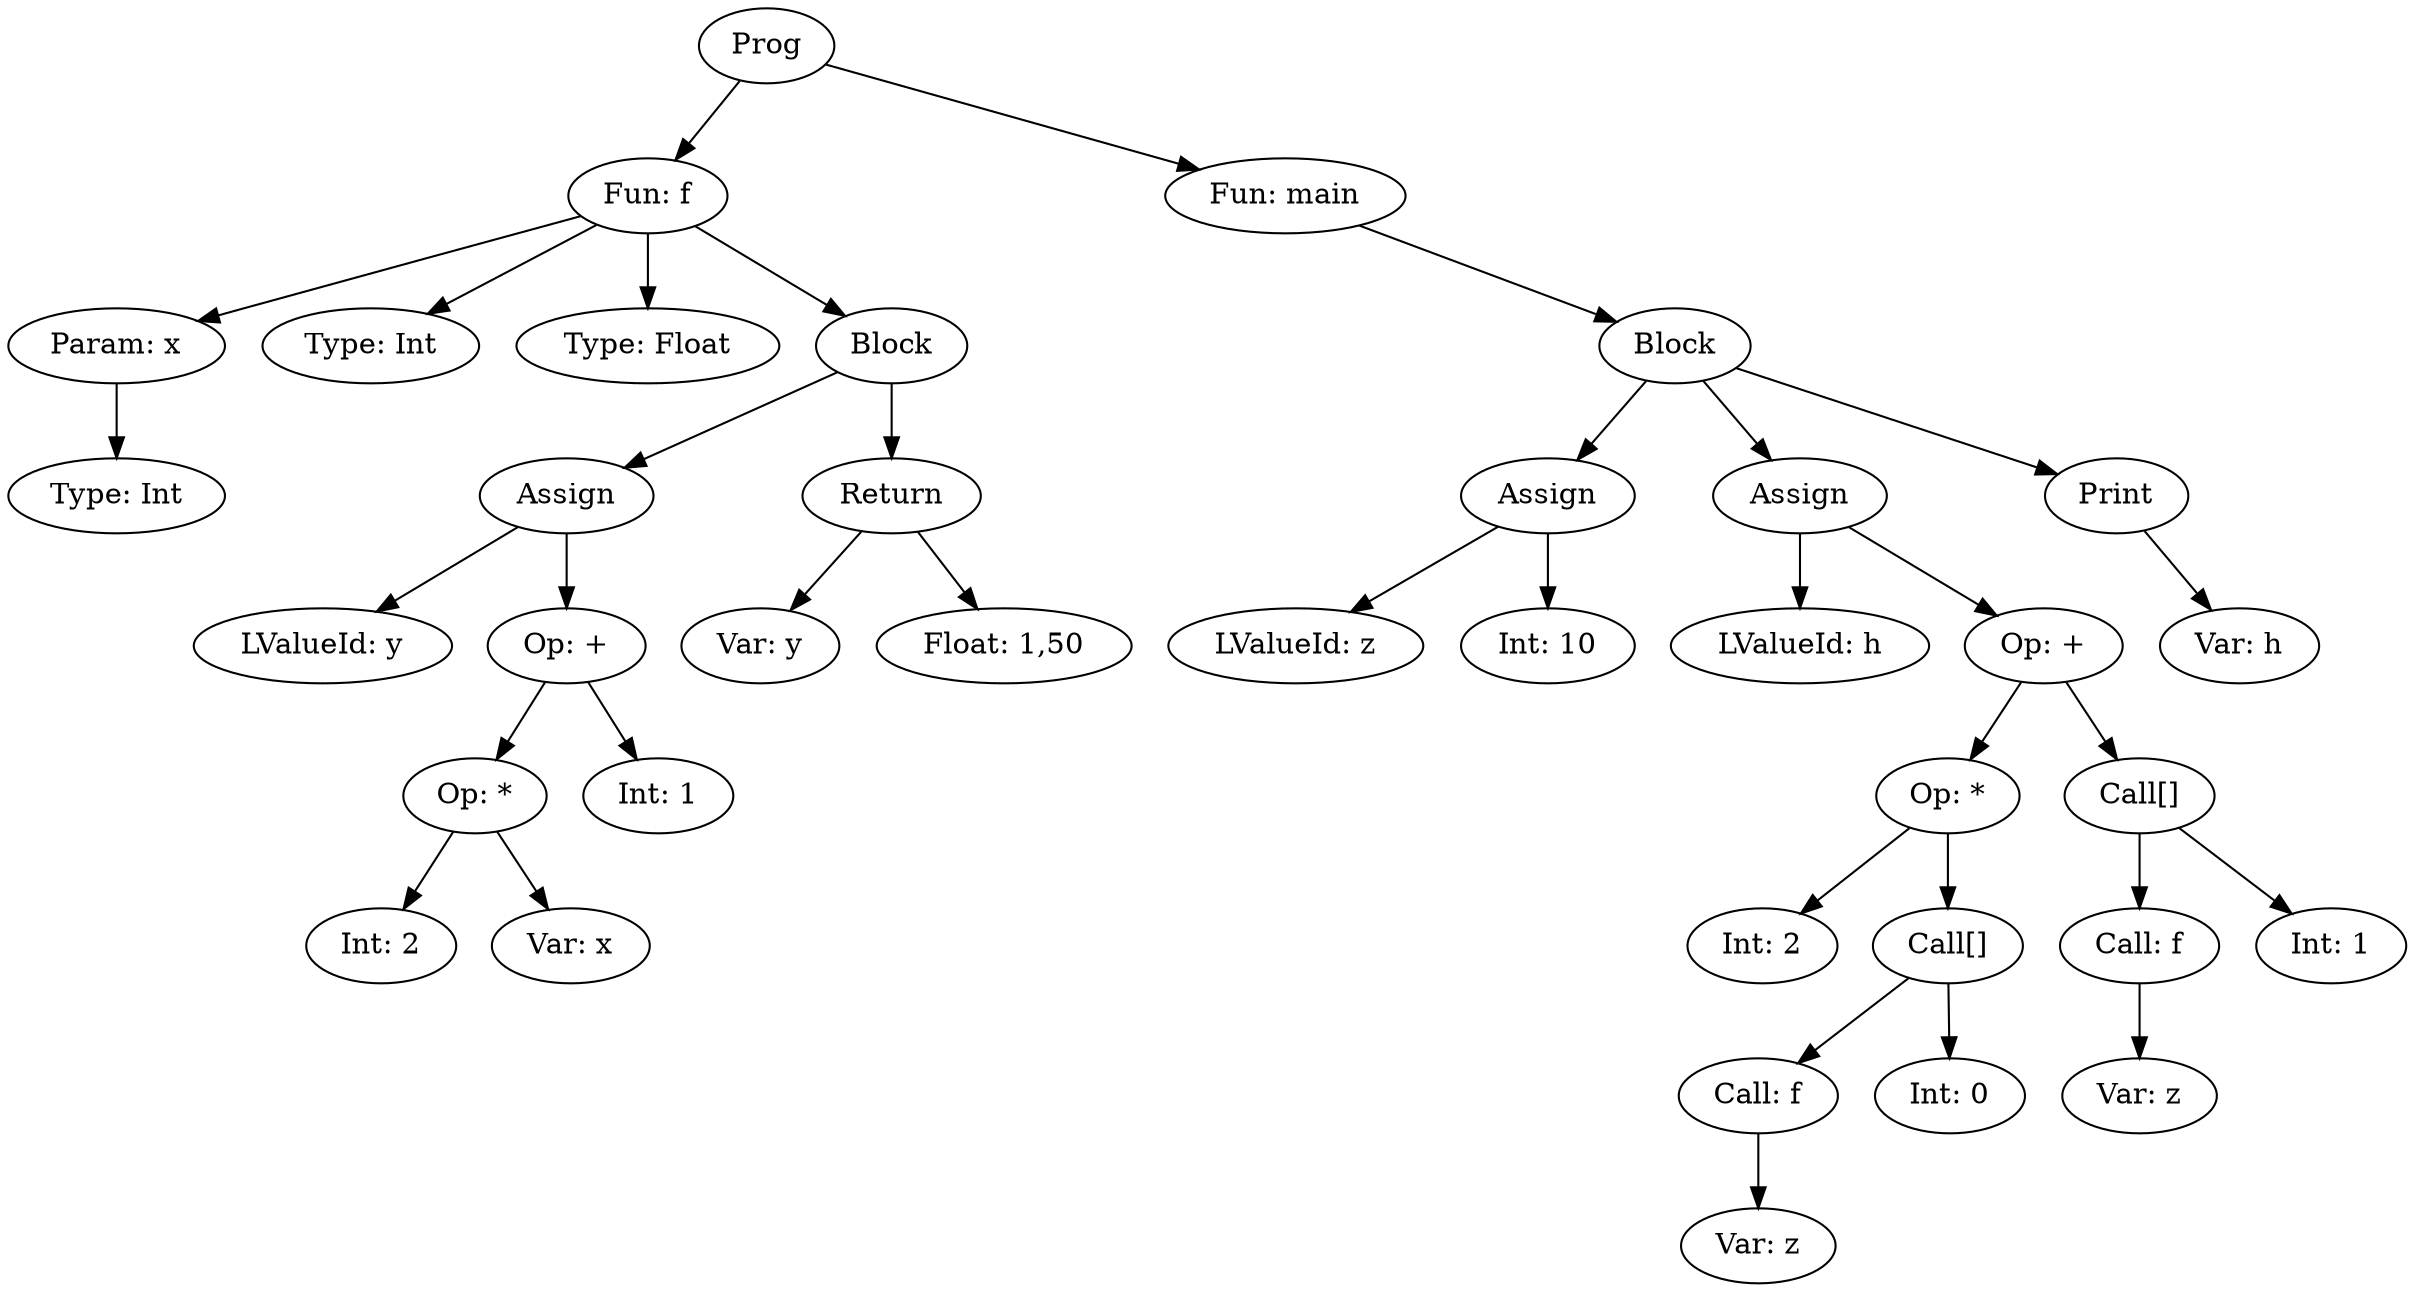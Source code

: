 digraph AST {
"Prog48612937" [label="Prog"];
"Fun242131142" [label="Fun: f"];
"Prog48612937" -> "Fun242131142";
"Param1782113663" [label="Param: x"];
"Fun242131142" -> "Param1782113663";
"Type1433867275" [label="Type: Int"];
"Param1782113663" -> "Type1433867275";
"Type476800120" [label="Type: Int"];
"Fun242131142" -> "Type476800120";
"Type1744347043" [label="Type: Float"];
"Fun242131142" -> "Type1744347043";
"CmdBlock1254526270" [label="Block"];
"Fun242131142" -> "CmdBlock1254526270";
"CmdAssign662441761" [label="Assign"];
"CmdBlock1254526270" -> "CmdAssign662441761";
"LValueId1618212626" [label="LValueId: y"];
"CmdAssign662441761" -> "LValueId1618212626";
"ExpBinOp1129670968" [label="Op: +"];
"CmdAssign662441761" -> "ExpBinOp1129670968";
"ExpBinOp1023714065" [label="Op: *"];
"ExpBinOp1129670968" -> "ExpBinOp1023714065";
"ExpInt2051450519" [label="Int: 2"];
"ExpBinOp1023714065" -> "ExpInt2051450519";
"ExpVar1191747167" [label="Var: x"];
"ExpBinOp1023714065" -> "ExpVar1191747167";
"ExpInt1094834071" [label="Int: 1"];
"ExpBinOp1129670968" -> "ExpInt1094834071";
"CmdReturn1761061602" [label="Return"];
"CmdBlock1254526270" -> "CmdReturn1761061602";
"ExpVar1330106945" [label="Var: y"];
"CmdReturn1761061602" -> "ExpVar1330106945";
"ExpFloat1279149968" [label="Float: 1,50"];
"CmdReturn1761061602" -> "ExpFloat1279149968";
"Fun668849042" [label="Fun: main"];
"Prog48612937" -> "Fun668849042";
"CmdBlock434176574" [label="Block"];
"Fun668849042" -> "CmdBlock434176574";
"CmdAssign2096057945" [label="Assign"];
"CmdBlock434176574" -> "CmdAssign2096057945";
"LValueId1689843956" [label="LValueId: z"];
"CmdAssign2096057945" -> "LValueId1689843956";
"ExpInt766572210" [label="Int: 10"];
"CmdAssign2096057945" -> "ExpInt766572210";
"CmdAssign1020391880" [label="Assign"];
"CmdBlock434176574" -> "CmdAssign1020391880";
"LValueId977993101" [label="LValueId: h"];
"CmdAssign1020391880" -> "LValueId977993101";
"ExpBinOp429313384" [label="Op: +"];
"CmdAssign1020391880" -> "ExpBinOp429313384";
"ExpBinOp859417998" [label="Op: *"];
"ExpBinOp429313384" -> "ExpBinOp859417998";
"ExpInt5592464" [label="Int: 2"];
"ExpBinOp859417998" -> "ExpInt5592464";
"ExpCallIndexed1830712962" [label="Call[]"];
"ExpBinOp859417998" -> "ExpCallIndexed1830712962";
"ExpCall1112280004" [label="Call: f"];
"ExpCallIndexed1830712962" -> "ExpCall1112280004";
"ExpVar1013423070" [label="Var: z"];
"ExpCall1112280004" -> "ExpVar1013423070";
"ExpInt380936215" [label="Int: 0"];
"ExpCallIndexed1830712962" -> "ExpInt380936215";
"ExpCallIndexed142638629" [label="Call[]"];
"ExpBinOp429313384" -> "ExpCallIndexed142638629";
"ExpCall707806938" [label="Call: f"];
"ExpCallIndexed142638629" -> "ExpCall707806938";
"ExpVar705265961" [label="Var: z"];
"ExpCall707806938" -> "ExpVar705265961";
"ExpInt428746855" [label="Int: 1"];
"ExpCallIndexed142638629" -> "ExpInt428746855";
"CmdPrint317983781" [label="Print"];
"CmdBlock434176574" -> "CmdPrint317983781";
"ExpVar987405879" [label="Var: h"];
"CmdPrint317983781" -> "ExpVar987405879";
}
